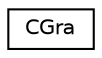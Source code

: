 digraph "Graficzna hierarchia klas"
{
 // LATEX_PDF_SIZE
  edge [fontname="Helvetica",fontsize="10",labelfontname="Helvetica",labelfontsize="10"];
  node [fontname="Helvetica",fontsize="10",shape=record];
  rankdir="LR";
  Node0 [label="CGra",height=0.2,width=0.4,color="black", fillcolor="white", style="filled",URL="$class_c_gra.html",tooltip=" "];
}
